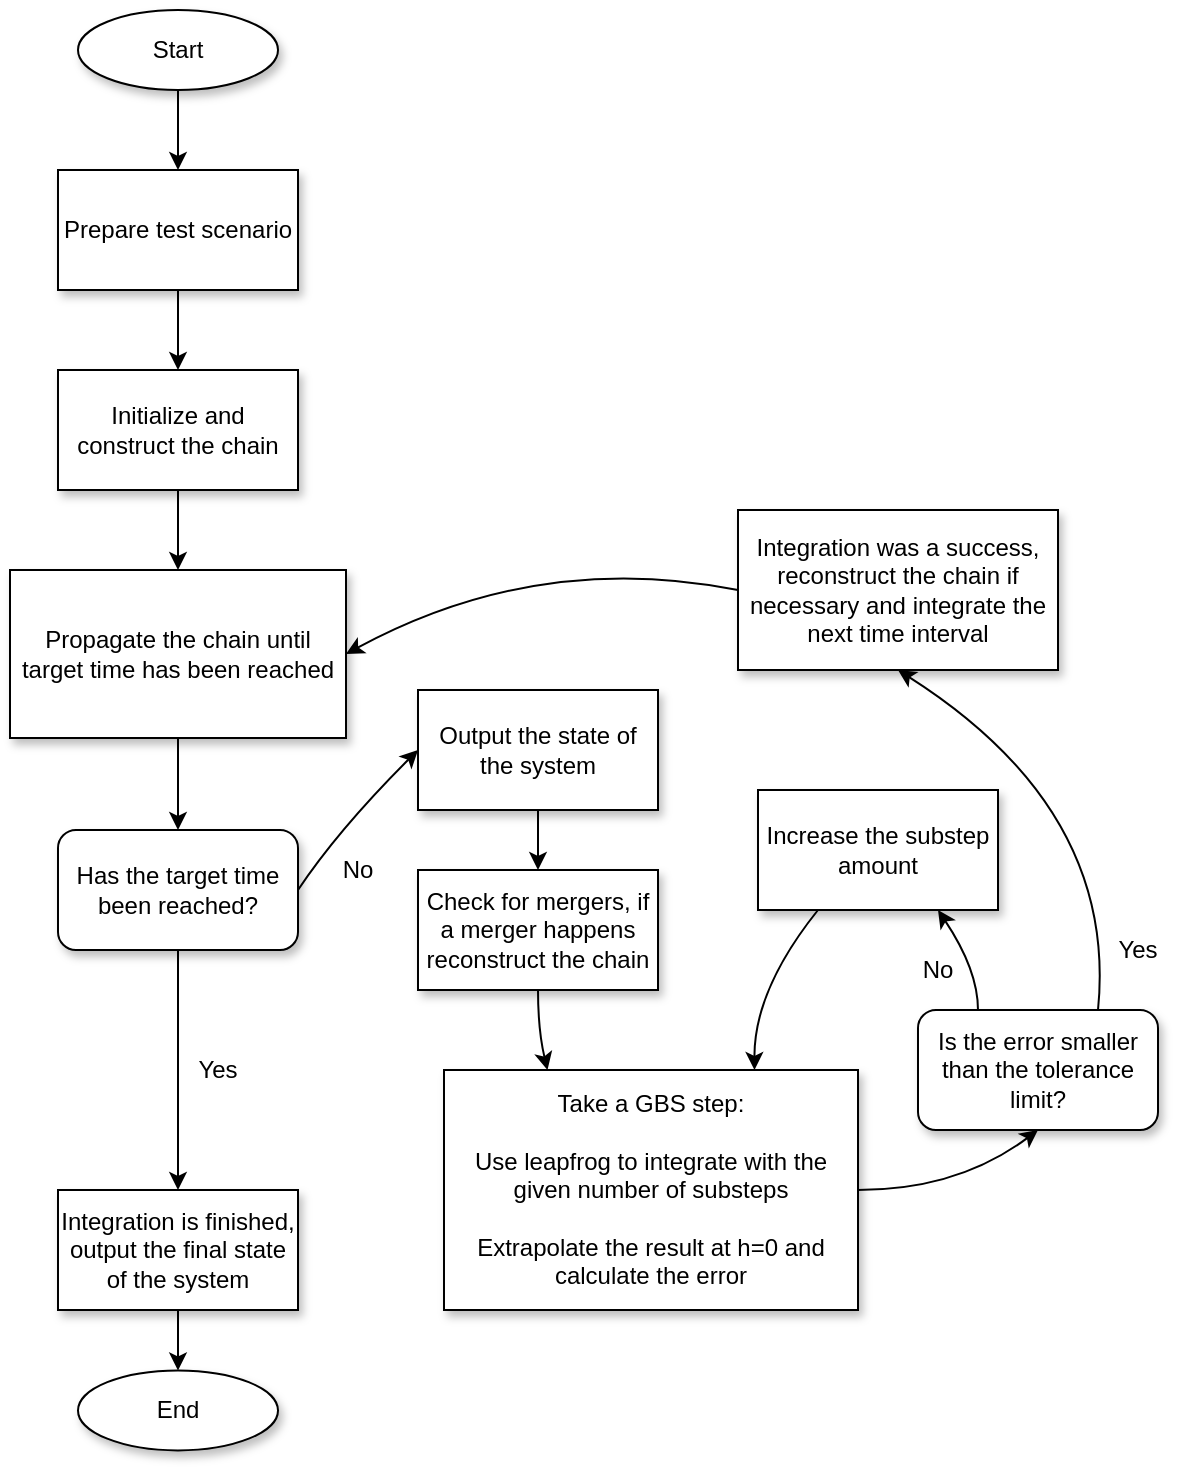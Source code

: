 <mxfile version="10.8.9" type="device"><diagram id="6Y5tYyFrg7OIZ8waCALq" name="Page-1"><mxGraphModel dx="988" dy="521" grid="1" gridSize="10" guides="1" tooltips="1" connect="1" arrows="1" fold="1" page="1" pageScale="1" pageWidth="827" pageHeight="1169" background="#ffffff" math="0" shadow="0"><root><mxCell id="0"/><mxCell id="1" parent="0"/><mxCell id="T_gF3iSmcrpyy-mmFzyI-2" value="" style="endArrow=classic;html=1;exitX=0.5;exitY=1;exitDx=0;exitDy=0;shadow=0;comic=0;" parent="1" edge="1"><mxGeometry width="50" height="50" relative="1" as="geometry"><mxPoint x="160" y="80.167" as="sourcePoint"/><mxPoint x="160" y="120" as="targetPoint"/></mxGeometry></mxCell><mxCell id="T_gF3iSmcrpyy-mmFzyI-3" value="Prepare test scenario" style="rounded=0;whiteSpace=wrap;html=1;shadow=1;comic=0;" parent="1" vertex="1"><mxGeometry x="100" y="120" width="120" height="60" as="geometry"/></mxCell><mxCell id="T_gF3iSmcrpyy-mmFzyI-5" value="" style="endArrow=classic;html=1;exitX=0.5;exitY=1;exitDx=0;exitDy=0;shadow=0;comic=0;" parent="1" source="T_gF3iSmcrpyy-mmFzyI-3" edge="1"><mxGeometry width="50" height="50" relative="1" as="geometry"><mxPoint x="160" y="260" as="sourcePoint"/><mxPoint x="160" y="220" as="targetPoint"/></mxGeometry></mxCell><mxCell id="T_gF3iSmcrpyy-mmFzyI-6" value="Initialize and construct the chain" style="rounded=0;whiteSpace=wrap;html=1;shadow=1;comic=0;" parent="1" vertex="1"><mxGeometry x="100" y="220" width="120" height="60" as="geometry"/></mxCell><mxCell id="T_gF3iSmcrpyy-mmFzyI-8" value="" style="endArrow=classic;html=1;shadow=0;exitX=0.5;exitY=1;exitDx=0;exitDy=0;entryX=0.5;entryY=0;entryDx=0;entryDy=0;" parent="1" source="T_gF3iSmcrpyy-mmFzyI-6" edge="1" target="T_gF3iSmcrpyy-mmFzyI-10"><mxGeometry width="50" height="50" relative="1" as="geometry"><mxPoint x="-20" y="370" as="sourcePoint"/><mxPoint x="160" y="320.167" as="targetPoint"/></mxGeometry></mxCell><mxCell id="T_gF3iSmcrpyy-mmFzyI-10" value="Propagate the chain until target time has been reached" style="rounded=0;whiteSpace=wrap;html=1;shadow=1;" parent="1" vertex="1"><mxGeometry x="76" y="320" width="168" height="84" as="geometry"/></mxCell><mxCell id="T_gF3iSmcrpyy-mmFzyI-13" value="Output the state of the system" style="rounded=0;whiteSpace=wrap;html=1;shadow=1;" parent="1" vertex="1"><mxGeometry x="280" y="380" width="120" height="60" as="geometry"/></mxCell><mxCell id="T_gF3iSmcrpyy-mmFzyI-14" value="&lt;div&gt;Check for mergers, if a merger happens reconstruct the chain&lt;/div&gt;" style="rounded=0;whiteSpace=wrap;html=1;shadow=1;" parent="1" vertex="1"><mxGeometry x="280" y="470" width="120" height="60" as="geometry"/></mxCell><mxCell id="T_gF3iSmcrpyy-mmFzyI-15" value="&lt;div&gt;Take a GBS step:&lt;/div&gt;&lt;div&gt;&lt;br&gt;&lt;/div&gt;&lt;div&gt;Use leapfrog to integrate with the given number of substeps&lt;/div&gt;&lt;div&gt;&lt;br&gt;&lt;/div&gt;&lt;div&gt;Extrapolate the result at h=0 and calculate the error&lt;/div&gt;" style="rounded=0;whiteSpace=wrap;html=1;shadow=1;" parent="1" vertex="1"><mxGeometry x="293" y="570" width="207" height="120" as="geometry"/></mxCell><mxCell id="T_gF3iSmcrpyy-mmFzyI-19" value="Start" style="ellipse;whiteSpace=wrap;html=1;shadow=1;fillColor=#ffffff;" parent="1" vertex="1"><mxGeometry x="110" y="40" width="100" height="40" as="geometry"/></mxCell><mxCell id="T_gF3iSmcrpyy-mmFzyI-22" value="Increase the substep amount" style="rounded=0;whiteSpace=wrap;html=1;shadow=1;fillColor=#ffffff;" parent="1" vertex="1"><mxGeometry x="450" y="430" width="120" height="60" as="geometry"/></mxCell><mxCell id="T_gF3iSmcrpyy-mmFzyI-23" value="Integration was a success, reconstruct the chain if necessary and integrate the next time interval" style="rounded=0;whiteSpace=wrap;html=1;shadow=1;fillColor=#ffffff;" parent="1" vertex="1"><mxGeometry x="440" y="290" width="160" height="80" as="geometry"/></mxCell><mxCell id="T_gF3iSmcrpyy-mmFzyI-24" value="Integration is finished, output the final state of the system" style="rounded=0;whiteSpace=wrap;html=1;shadow=1;fillColor=#ffffff;" parent="1" vertex="1"><mxGeometry x="100" y="630" width="120" height="60" as="geometry"/></mxCell><mxCell id="T_gF3iSmcrpyy-mmFzyI-25" value="&lt;div&gt;End&lt;/div&gt;" style="ellipse;whiteSpace=wrap;html=1;shadow=1;fillColor=#ffffff;" parent="1" vertex="1"><mxGeometry x="110" y="720.206" width="100" height="40" as="geometry"/></mxCell><mxCell id="T_gF3iSmcrpyy-mmFzyI-26" value="" style="endArrow=classic;html=1;shadow=0;exitX=0.5;exitY=1;exitDx=0;exitDy=0;entryX=0.5;entryY=0;entryDx=0;entryDy=0;curved=1;" parent="1" source="T_gF3iSmcrpyy-mmFzyI-13" target="T_gF3iSmcrpyy-mmFzyI-14" edge="1"><mxGeometry width="50" height="50" relative="1" as="geometry"><mxPoint x="520" y="560" as="sourcePoint"/><mxPoint x="570" y="510" as="targetPoint"/></mxGeometry></mxCell><mxCell id="T_gF3iSmcrpyy-mmFzyI-27" value="" style="endArrow=classic;html=1;shadow=0;exitX=0.5;exitY=1;exitDx=0;exitDy=0;entryX=0.25;entryY=0;entryDx=0;entryDy=0;curved=1;" parent="1" source="T_gF3iSmcrpyy-mmFzyI-14" target="T_gF3iSmcrpyy-mmFzyI-15" edge="1"><mxGeometry width="50" height="50" relative="1" as="geometry"><mxPoint x="530" y="590" as="sourcePoint"/><mxPoint x="580" y="540" as="targetPoint"/><Array as="points"><mxPoint x="340" y="550"/></Array></mxGeometry></mxCell><mxCell id="T_gF3iSmcrpyy-mmFzyI-31" value="" style="endArrow=classic;html=1;shadow=0;exitX=0.25;exitY=1;exitDx=0;exitDy=0;entryX=0.75;entryY=0;entryDx=0;entryDy=0;curved=1;" parent="1" source="T_gF3iSmcrpyy-mmFzyI-22" target="T_gF3iSmcrpyy-mmFzyI-15" edge="1"><mxGeometry width="50" height="50" relative="1" as="geometry"><mxPoint x="560" y="600" as="sourcePoint"/><mxPoint x="610" y="550" as="targetPoint"/><Array as="points"><mxPoint x="448" y="530"/></Array></mxGeometry></mxCell><mxCell id="T_gF3iSmcrpyy-mmFzyI-32" value="" style="endArrow=classic;html=1;shadow=0;exitX=0;exitY=0.5;exitDx=0;exitDy=0;entryX=1;entryY=0.5;entryDx=0;entryDy=0;curved=1;" parent="1" source="T_gF3iSmcrpyy-mmFzyI-23" target="T_gF3iSmcrpyy-mmFzyI-10" edge="1"><mxGeometry width="50" height="50" relative="1" as="geometry"><mxPoint x="600" y="410" as="sourcePoint"/><mxPoint x="650" y="360" as="targetPoint"/><Array as="points"><mxPoint x="340" y="310"/></Array></mxGeometry></mxCell><mxCell id="6mTMBSet2KmW-KkNnl6l-1" value="" style="endArrow=classic;html=1;exitX=0.5;exitY=1;exitDx=0;exitDy=0;entryX=0.5;entryY=0;entryDx=0;entryDy=0;" edge="1" parent="1" source="T_gF3iSmcrpyy-mmFzyI-10" target="6mTMBSet2KmW-KkNnl6l-8"><mxGeometry width="50" height="50" relative="1" as="geometry"><mxPoint x="230" y="500" as="sourcePoint"/><mxPoint x="160.294" y="464.882" as="targetPoint"/></mxGeometry></mxCell><mxCell id="6mTMBSet2KmW-KkNnl6l-2" value="" style="endArrow=classic;html=1;exitX=0.5;exitY=1;exitDx=0;exitDy=0;entryX=0.5;entryY=0;entryDx=0;entryDy=0;" edge="1" parent="1" source="6mTMBSet2KmW-KkNnl6l-8" target="T_gF3iSmcrpyy-mmFzyI-24"><mxGeometry width="50" height="50" relative="1" as="geometry"><mxPoint x="160.294" y="539.971" as="sourcePoint"/><mxPoint x="270" y="534.5" as="targetPoint"/></mxGeometry></mxCell><mxCell id="6mTMBSet2KmW-KkNnl6l-3" value="Yes" style="text;html=1;strokeColor=none;fillColor=none;align=center;verticalAlign=middle;whiteSpace=wrap;rounded=0;" vertex="1" parent="1"><mxGeometry x="160" y="560" width="40" height="20" as="geometry"/></mxCell><mxCell id="6mTMBSet2KmW-KkNnl6l-5" value="" style="endArrow=classic;html=1;exitX=1;exitY=0.5;exitDx=0;exitDy=0;entryX=0;entryY=0.5;entryDx=0;entryDy=0;curved=1;" edge="1" parent="1" source="6mTMBSet2KmW-KkNnl6l-8" target="T_gF3iSmcrpyy-mmFzyI-13"><mxGeometry width="50" height="50" relative="1" as="geometry"><mxPoint x="225" y="529.588" as="sourcePoint"/><mxPoint x="290" y="460" as="targetPoint"/><Array as="points"><mxPoint x="240" y="450"/></Array></mxGeometry></mxCell><mxCell id="6mTMBSet2KmW-KkNnl6l-6" value="No" style="text;html=1;strokeColor=none;fillColor=none;align=center;verticalAlign=middle;whiteSpace=wrap;rounded=0;" vertex="1" parent="1"><mxGeometry x="230" y="460" width="40" height="20" as="geometry"/></mxCell><mxCell id="6mTMBSet2KmW-KkNnl6l-8" value="Has the target time been reached?" style="rounded=1;whiteSpace=wrap;html=1;shadow=1;" vertex="1" parent="1"><mxGeometry x="100" y="450" width="120" height="60" as="geometry"/></mxCell><mxCell id="6mTMBSet2KmW-KkNnl6l-9" value="" style="endArrow=classic;html=1;exitX=0.5;exitY=1;exitDx=0;exitDy=0;entryX=0.5;entryY=0;entryDx=0;entryDy=0;" edge="1" parent="1" source="T_gF3iSmcrpyy-mmFzyI-24" target="T_gF3iSmcrpyy-mmFzyI-25"><mxGeometry width="50" height="50" relative="1" as="geometry"><mxPoint x="210" y="860" as="sourcePoint"/><mxPoint x="260" y="810" as="targetPoint"/></mxGeometry></mxCell><mxCell id="6mTMBSet2KmW-KkNnl6l-10" value="&lt;div&gt;Is the error smaller than the tolerance limit?&lt;/div&gt;" style="rounded=1;whiteSpace=wrap;html=1;shadow=1;" vertex="1" parent="1"><mxGeometry x="530" y="540" width="120" height="60" as="geometry"/></mxCell><mxCell id="6mTMBSet2KmW-KkNnl6l-12" value="" style="endArrow=classic;html=1;exitX=1;exitY=0.5;exitDx=0;exitDy=0;entryX=0.5;entryY=1;entryDx=0;entryDy=0;curved=1;" edge="1" parent="1" source="T_gF3iSmcrpyy-mmFzyI-15" target="6mTMBSet2KmW-KkNnl6l-10"><mxGeometry width="50" height="50" relative="1" as="geometry"><mxPoint x="610" y="700" as="sourcePoint"/><mxPoint x="660" y="650" as="targetPoint"/><Array as="points"><mxPoint x="550" y="630"/></Array></mxGeometry></mxCell><mxCell id="6mTMBSet2KmW-KkNnl6l-13" value="" style="endArrow=classic;html=1;exitX=0.25;exitY=0;exitDx=0;exitDy=0;entryX=0.75;entryY=1;entryDx=0;entryDy=0;curved=1;" edge="1" parent="1" source="6mTMBSet2KmW-KkNnl6l-10" target="T_gF3iSmcrpyy-mmFzyI-22"><mxGeometry width="50" height="50" relative="1" as="geometry"><mxPoint x="730" y="530" as="sourcePoint"/><mxPoint x="780" y="480" as="targetPoint"/><Array as="points"><mxPoint x="560" y="520"/></Array></mxGeometry></mxCell><mxCell id="6mTMBSet2KmW-KkNnl6l-14" value="" style="endArrow=classic;html=1;exitX=0.75;exitY=0;exitDx=0;exitDy=0;entryX=0.5;entryY=1;entryDx=0;entryDy=0;curved=1;" edge="1" parent="1" source="6mTMBSet2KmW-KkNnl6l-10" target="T_gF3iSmcrpyy-mmFzyI-23"><mxGeometry width="50" height="50" relative="1" as="geometry"><mxPoint x="680" y="500" as="sourcePoint"/><mxPoint x="730" y="450" as="targetPoint"/><Array as="points"><mxPoint x="630" y="440"/></Array></mxGeometry></mxCell><mxCell id="6mTMBSet2KmW-KkNnl6l-15" value="No" style="text;html=1;strokeColor=none;fillColor=none;align=center;verticalAlign=middle;whiteSpace=wrap;rounded=0;" vertex="1" parent="1"><mxGeometry x="520" y="510" width="40" height="20" as="geometry"/></mxCell><mxCell id="6mTMBSet2KmW-KkNnl6l-16" value="Yes" style="text;html=1;strokeColor=none;fillColor=none;align=center;verticalAlign=middle;whiteSpace=wrap;rounded=0;" vertex="1" parent="1"><mxGeometry x="620" y="500" width="40" height="20" as="geometry"/></mxCell></root></mxGraphModel></diagram></mxfile>